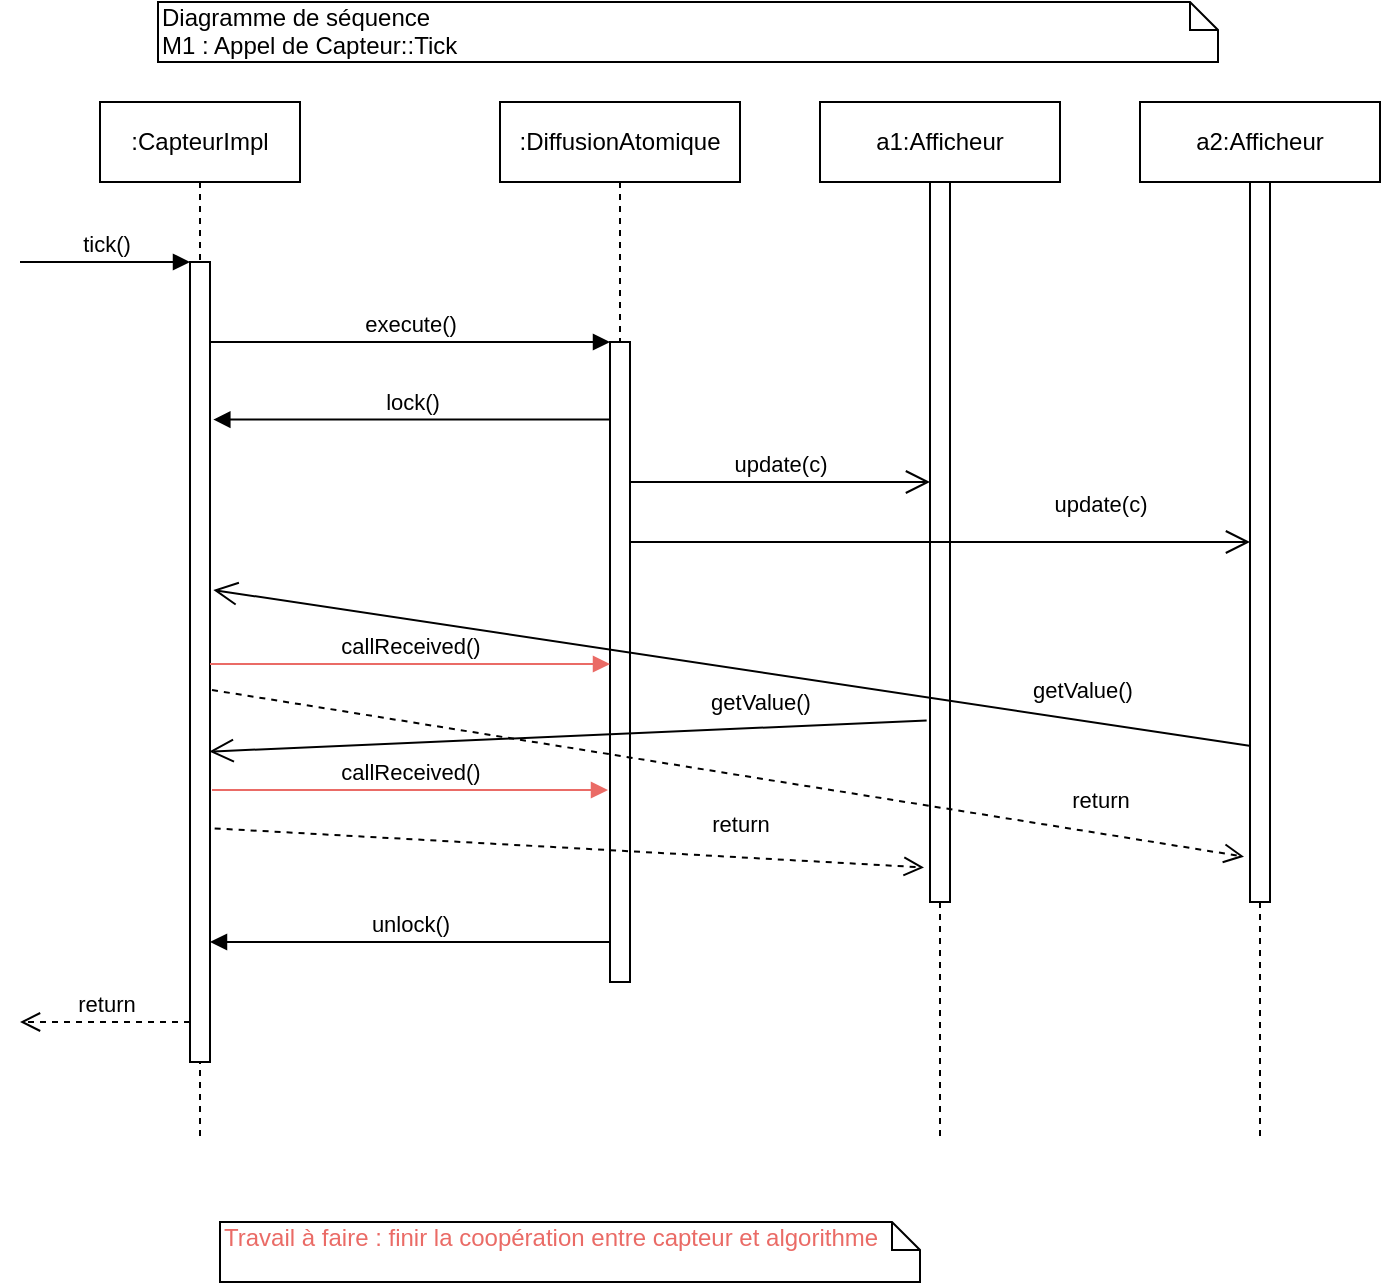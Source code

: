 <mxfile version="13.8.0" type="device"><diagram id="hh0dWS50WSqSOMgg48rc" name="Page-1"><mxGraphModel dx="1422" dy="724" grid="1" gridSize="10" guides="1" tooltips="1" connect="1" arrows="1" fold="1" page="1" pageScale="1" pageWidth="827" pageHeight="1169" math="0" shadow="0"><root><mxCell id="0"/><mxCell id="1" parent="0"/><mxCell id="XVrV5jC2t-Hz8-ivlpO8-1" value=":CapteurImpl" style="shape=umlLifeline;perimeter=lifelinePerimeter;whiteSpace=wrap;html=1;container=1;collapsible=0;recursiveResize=0;outlineConnect=0;" parent="1" vertex="1"><mxGeometry x="120" y="80" width="100" height="520" as="geometry"/></mxCell><mxCell id="XVrV5jC2t-Hz8-ivlpO8-2" value="" style="html=1;points=[];perimeter=orthogonalPerimeter;" parent="XVrV5jC2t-Hz8-ivlpO8-1" vertex="1"><mxGeometry x="45" y="80" width="10" height="400" as="geometry"/></mxCell><mxCell id="XVrV5jC2t-Hz8-ivlpO8-3" value="tick()" style="html=1;verticalAlign=bottom;endArrow=block;entryX=0;entryY=0;" parent="XVrV5jC2t-Hz8-ivlpO8-1" target="XVrV5jC2t-Hz8-ivlpO8-2" edge="1"><mxGeometry relative="1" as="geometry"><mxPoint x="-40" y="80" as="sourcePoint"/></mxGeometry></mxCell><mxCell id="XVrV5jC2t-Hz8-ivlpO8-4" value="return" style="html=1;verticalAlign=bottom;endArrow=open;dashed=1;endSize=8;exitX=0;exitY=0.95;" parent="XVrV5jC2t-Hz8-ivlpO8-1" source="XVrV5jC2t-Hz8-ivlpO8-2" edge="1"><mxGeometry relative="1" as="geometry"><mxPoint x="-40" y="460" as="targetPoint"/></mxGeometry></mxCell><mxCell id="XVrV5jC2t-Hz8-ivlpO8-5" value=":DiffusionAtomique" style="shape=umlLifeline;perimeter=lifelinePerimeter;whiteSpace=wrap;html=1;container=1;collapsible=0;recursiveResize=0;outlineConnect=0;" parent="1" vertex="1"><mxGeometry x="320" y="80" width="120" height="440" as="geometry"/></mxCell><mxCell id="XVrV5jC2t-Hz8-ivlpO8-6" value="" style="html=1;points=[];perimeter=orthogonalPerimeter;" parent="XVrV5jC2t-Hz8-ivlpO8-5" vertex="1"><mxGeometry x="55" y="120" width="10" height="320" as="geometry"/></mxCell><mxCell id="XVrV5jC2t-Hz8-ivlpO8-7" value="execute()" style="html=1;verticalAlign=bottom;endArrow=block;entryX=0;entryY=0;exitX=0.967;exitY=0.1;exitDx=0;exitDy=0;exitPerimeter=0;" parent="1" source="XVrV5jC2t-Hz8-ivlpO8-2" target="XVrV5jC2t-Hz8-ivlpO8-6" edge="1"><mxGeometry relative="1" as="geometry"><mxPoint x="200" y="200" as="sourcePoint"/></mxGeometry></mxCell><mxCell id="XVrV5jC2t-Hz8-ivlpO8-9" value="lock()" style="html=1;verticalAlign=bottom;endArrow=block;entryX=1.167;entryY=0.197;entryDx=0;entryDy=0;entryPerimeter=0;" parent="1" source="XVrV5jC2t-Hz8-ivlpO8-6" target="XVrV5jC2t-Hz8-ivlpO8-2" edge="1"><mxGeometry width="80" relative="1" as="geometry"><mxPoint x="340" y="239" as="sourcePoint"/><mxPoint x="240" y="239" as="targetPoint"/></mxGeometry></mxCell><mxCell id="XVrV5jC2t-Hz8-ivlpO8-10" value="a1:Afficheur" style="shape=umlLifeline;perimeter=lifelinePerimeter;whiteSpace=wrap;html=1;container=1;collapsible=0;recursiveResize=0;outlineConnect=0;" parent="1" vertex="1"><mxGeometry x="480" y="80" width="120" height="520" as="geometry"/></mxCell><mxCell id="XVrV5jC2t-Hz8-ivlpO8-11" value="" style="html=1;points=[];perimeter=orthogonalPerimeter;" parent="XVrV5jC2t-Hz8-ivlpO8-10" vertex="1"><mxGeometry x="55" y="40" width="10" height="360" as="geometry"/></mxCell><mxCell id="XVrV5jC2t-Hz8-ivlpO8-12" value="update(c)" style="html=1;verticalAlign=bottom;endArrow=open;endFill=0;endSize=10;" parent="1" source="XVrV5jC2t-Hz8-ivlpO8-6" target="XVrV5jC2t-Hz8-ivlpO8-11" edge="1"><mxGeometry width="80" relative="1" as="geometry"><mxPoint x="460" y="260" as="sourcePoint"/><mxPoint x="510" y="260" as="targetPoint"/><Array as="points"><mxPoint x="470" y="270"/></Array></mxGeometry></mxCell><mxCell id="XVrV5jC2t-Hz8-ivlpO8-14" value="a2:Afficheur" style="shape=umlLifeline;perimeter=lifelinePerimeter;whiteSpace=wrap;html=1;container=1;collapsible=0;recursiveResize=0;outlineConnect=0;" parent="1" vertex="1"><mxGeometry x="640" y="80" width="120" height="520" as="geometry"/></mxCell><mxCell id="XVrV5jC2t-Hz8-ivlpO8-15" value="" style="html=1;points=[];perimeter=orthogonalPerimeter;" parent="XVrV5jC2t-Hz8-ivlpO8-14" vertex="1"><mxGeometry x="55" y="40" width="10" height="360" as="geometry"/></mxCell><mxCell id="XVrV5jC2t-Hz8-ivlpO8-16" value="update(c)" style="html=1;verticalAlign=bottom;endArrow=open;endFill=0;endSize=10;" parent="1" source="XVrV5jC2t-Hz8-ivlpO8-6" target="XVrV5jC2t-Hz8-ivlpO8-15" edge="1"><mxGeometry x="0.516" y="10" width="80" relative="1" as="geometry"><mxPoint x="410" y="300" as="sourcePoint"/><mxPoint x="560" y="300" as="targetPoint"/><Array as="points"><mxPoint x="495" y="300"/></Array><mxPoint as="offset"/></mxGeometry></mxCell><mxCell id="XVrV5jC2t-Hz8-ivlpO8-17" value="getValue()" style="html=1;verticalAlign=bottom;endArrow=open;endFill=0;endSize=10;entryX=0.967;entryY=0.612;entryDx=0;entryDy=0;entryPerimeter=0;exitX=-0.167;exitY=0.748;exitDx=0;exitDy=0;exitPerimeter=0;" parent="1" source="XVrV5jC2t-Hz8-ivlpO8-11" target="XVrV5jC2t-Hz8-ivlpO8-2" edge="1"><mxGeometry x="-0.536" y="-4" width="80" relative="1" as="geometry"><mxPoint x="520" y="340" as="sourcePoint"/><mxPoint x="420" y="340" as="targetPoint"/><Array as="points"/><mxPoint as="offset"/></mxGeometry></mxCell><mxCell id="XVrV5jC2t-Hz8-ivlpO8-18" value="getValue()" style="html=1;verticalAlign=bottom;endArrow=open;endFill=0;endSize=10;entryX=1.167;entryY=0.41;entryDx=0;entryDy=0;entryPerimeter=0;exitX=-0.033;exitY=0.783;exitDx=0;exitDy=0;exitPerimeter=0;" parent="1" source="XVrV5jC2t-Hz8-ivlpO8-15" target="XVrV5jC2t-Hz8-ivlpO8-2" edge="1"><mxGeometry x="-0.674" y="-6" width="80" relative="1" as="geometry"><mxPoint x="542" y="327.4" as="sourcePoint"/><mxPoint x="185.33" y="434.8" as="targetPoint"/><Array as="points"/><mxPoint as="offset"/></mxGeometry></mxCell><mxCell id="XVrV5jC2t-Hz8-ivlpO8-19" value="return" style="html=1;verticalAlign=bottom;endArrow=open;dashed=1;endSize=8;exitX=1.1;exitY=0.535;exitDx=0;exitDy=0;exitPerimeter=0;entryX=-0.3;entryY=0.937;entryDx=0;entryDy=0;entryPerimeter=0;" parent="1" source="XVrV5jC2t-Hz8-ivlpO8-2" target="XVrV5jC2t-Hz8-ivlpO8-15" edge="1"><mxGeometry x="0.715" y="8" relative="1" as="geometry"><mxPoint x="340" y="560" as="targetPoint"/><mxPoint x="385" y="476.0" as="sourcePoint"/><mxPoint as="offset"/></mxGeometry></mxCell><mxCell id="XVrV5jC2t-Hz8-ivlpO8-20" value="return" style="html=1;verticalAlign=bottom;endArrow=open;dashed=1;endSize=8;exitX=1.233;exitY=0.708;exitDx=0;exitDy=0;exitPerimeter=0;entryX=-0.3;entryY=0.952;entryDx=0;entryDy=0;entryPerimeter=0;" parent="1" source="XVrV5jC2t-Hz8-ivlpO8-2" target="XVrV5jC2t-Hz8-ivlpO8-11" edge="1"><mxGeometry x="0.479" y="8" relative="1" as="geometry"><mxPoint x="702.67" y="479.2" as="targetPoint"/><mxPoint x="184.67" y="402.8" as="sourcePoint"/><mxPoint as="offset"/></mxGeometry></mxCell><mxCell id="XVrV5jC2t-Hz8-ivlpO8-21" value="unlock()" style="html=1;verticalAlign=bottom;endArrow=block;" parent="1" source="XVrV5jC2t-Hz8-ivlpO8-6" target="XVrV5jC2t-Hz8-ivlpO8-2" edge="1"><mxGeometry width="80" relative="1" as="geometry"><mxPoint x="385" y="550" as="sourcePoint"/><mxPoint x="186.67" y="550" as="targetPoint"/><Array as="points"><mxPoint x="290" y="500"/></Array></mxGeometry></mxCell><mxCell id="XVrV5jC2t-Hz8-ivlpO8-23" value="&lt;font color=&quot;#ea6b66&quot;&gt;Travail à faire : finir la coopération entre capteur et algorithme&lt;/font&gt;" style="shape=note;whiteSpace=wrap;html=1;size=14;verticalAlign=top;align=left;spacingTop=-6;" parent="1" vertex="1"><mxGeometry x="180" y="640" width="350" height="30" as="geometry"/></mxCell><mxCell id="XVrV5jC2t-Hz8-ivlpO8-24" value="callReceived()" style="html=1;verticalAlign=bottom;endArrow=block;strokeColor=#EA6B66;" parent="1" edge="1"><mxGeometry width="80" relative="1" as="geometry"><mxPoint x="175" y="361" as="sourcePoint"/><mxPoint x="375" y="361" as="targetPoint"/></mxGeometry></mxCell><mxCell id="XVrV5jC2t-Hz8-ivlpO8-25" value="callReceived()" style="html=1;verticalAlign=bottom;endArrow=block;exitX=1.1;exitY=0.66;exitDx=0;exitDy=0;exitPerimeter=0;entryX=-0.1;entryY=0.7;entryDx=0;entryDy=0;entryPerimeter=0;strokeColor=#EA6B66;" parent="1" source="XVrV5jC2t-Hz8-ivlpO8-2" target="XVrV5jC2t-Hz8-ivlpO8-6" edge="1"><mxGeometry width="80" relative="1" as="geometry"><mxPoint x="255" y="570" as="sourcePoint"/><mxPoint x="455" y="570" as="targetPoint"/></mxGeometry></mxCell><mxCell id="xQy6udHjIMlRnKKeqVkE-1" value="Diagramme de séquence&lt;br&gt;M1 : Appel de Capteur::Tick" style="shape=note;whiteSpace=wrap;html=1;size=14;verticalAlign=top;align=left;spacingTop=-6;" vertex="1" parent="1"><mxGeometry x="149" y="30" width="530" height="30" as="geometry"/></mxCell></root></mxGraphModel></diagram></mxfile>
